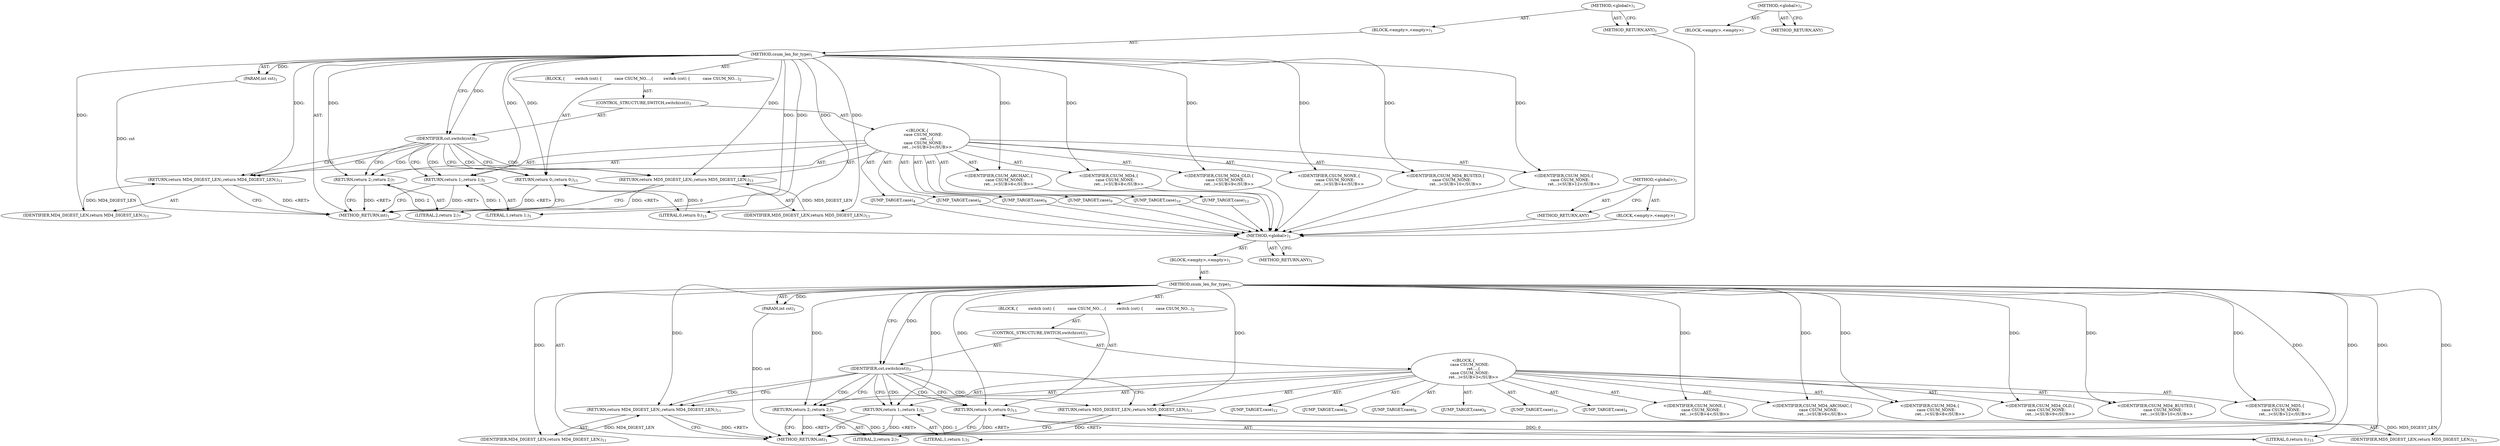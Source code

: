digraph "&lt;global&gt;" {
vulnerable_6 [label=<(METHOD,&lt;global&gt;)<SUB>1</SUB>>];
vulnerable_7 [label=<(BLOCK,&lt;empty&gt;,&lt;empty&gt;)<SUB>1</SUB>>];
vulnerable_8 [label=<(METHOD,csum_len_for_type)<SUB>1</SUB>>];
vulnerable_9 [label=<(PARAM,int cst)<SUB>1</SUB>>];
vulnerable_10 [label=<(BLOCK,{
        switch (cst) {
          case CSUM_NO...,{
        switch (cst) {
          case CSUM_NO...)<SUB>2</SUB>>];
vulnerable_11 [label=<(CONTROL_STRUCTURE,SWITCH,switch(cst))<SUB>3</SUB>>];
vulnerable_12 [label=<(IDENTIFIER,cst,switch(cst))<SUB>3</SUB>>];
vulnerable_13 [label="<(BLOCK,{
          case CSUM_NONE:
                ret...,{
          case CSUM_NONE:
                ret...)<SUB>3</SUB>>"];
vulnerable_14 [label=<(JUMP_TARGET,case)<SUB>4</SUB>>];
vulnerable_15 [label="<(IDENTIFIER,CSUM_NONE,{
          case CSUM_NONE:
                ret...)<SUB>4</SUB>>"];
vulnerable_16 [label=<(RETURN,return 1;,return 1;)<SUB>5</SUB>>];
vulnerable_17 [label=<(LITERAL,1,return 1;)<SUB>5</SUB>>];
vulnerable_18 [label=<(JUMP_TARGET,case)<SUB>6</SUB>>];
vulnerable_19 [label="<(IDENTIFIER,CSUM_ARCHAIC,{
          case CSUM_NONE:
                ret...)<SUB>6</SUB>>"];
vulnerable_20 [label=<(RETURN,return 2;,return 2;)<SUB>7</SUB>>];
vulnerable_21 [label=<(LITERAL,2,return 2;)<SUB>7</SUB>>];
vulnerable_22 [label=<(JUMP_TARGET,case)<SUB>8</SUB>>];
vulnerable_23 [label="<(IDENTIFIER,CSUM_MD4,{
          case CSUM_NONE:
                ret...)<SUB>8</SUB>>"];
vulnerable_24 [label=<(JUMP_TARGET,case)<SUB>9</SUB>>];
vulnerable_25 [label="<(IDENTIFIER,CSUM_MD4_OLD,{
          case CSUM_NONE:
                ret...)<SUB>9</SUB>>"];
vulnerable_26 [label=<(JUMP_TARGET,case)<SUB>10</SUB>>];
vulnerable_27 [label="<(IDENTIFIER,CSUM_MD4_BUSTED,{
          case CSUM_NONE:
                ret...)<SUB>10</SUB>>"];
vulnerable_28 [label=<(RETURN,return MD4_DIGEST_LEN;,return MD4_DIGEST_LEN;)<SUB>11</SUB>>];
vulnerable_29 [label=<(IDENTIFIER,MD4_DIGEST_LEN,return MD4_DIGEST_LEN;)<SUB>11</SUB>>];
vulnerable_30 [label=<(JUMP_TARGET,case)<SUB>12</SUB>>];
vulnerable_31 [label="<(IDENTIFIER,CSUM_MD5,{
          case CSUM_NONE:
                ret...)<SUB>12</SUB>>"];
vulnerable_32 [label=<(RETURN,return MD5_DIGEST_LEN;,return MD5_DIGEST_LEN;)<SUB>13</SUB>>];
vulnerable_33 [label=<(IDENTIFIER,MD5_DIGEST_LEN,return MD5_DIGEST_LEN;)<SUB>13</SUB>>];
vulnerable_34 [label=<(RETURN,return 0;,return 0;)<SUB>15</SUB>>];
vulnerable_35 [label=<(LITERAL,0,return 0;)<SUB>15</SUB>>];
vulnerable_36 [label=<(METHOD_RETURN,int)<SUB>1</SUB>>];
vulnerable_38 [label=<(METHOD_RETURN,ANY)<SUB>1</SUB>>];
vulnerable_47 [label=<(METHOD,&lt;global&gt;)<SUB>1</SUB>>];
vulnerable_48 [label=<(BLOCK,&lt;empty&gt;,&lt;empty&gt;)>];
vulnerable_49 [label=<(METHOD_RETURN,ANY)>];
fixed_6 [label=<(METHOD,&lt;global&gt;)<SUB>1</SUB>>];
fixed_7 [label=<(BLOCK,&lt;empty&gt;,&lt;empty&gt;)<SUB>1</SUB>>];
fixed_8 [label=<(METHOD,csum_len_for_type)<SUB>1</SUB>>];
fixed_9 [label=<(PARAM,int cst)<SUB>1</SUB>>];
fixed_10 [label=<(BLOCK,{
        switch (cst) {
          case CSUM_NO...,{
        switch (cst) {
          case CSUM_NO...)<SUB>2</SUB>>];
fixed_11 [label=<(CONTROL_STRUCTURE,SWITCH,switch(cst))<SUB>3</SUB>>];
fixed_12 [label=<(IDENTIFIER,cst,switch(cst))<SUB>3</SUB>>];
fixed_13 [label="<(BLOCK,{
          case CSUM_NONE:
                ret...,{
          case CSUM_NONE:
                ret...)<SUB>3</SUB>>"];
fixed_14 [label=<(JUMP_TARGET,case)<SUB>4</SUB>>];
fixed_15 [label="<(IDENTIFIER,CSUM_NONE,{
          case CSUM_NONE:
                ret...)<SUB>4</SUB>>"];
fixed_16 [label=<(RETURN,return 1;,return 1;)<SUB>5</SUB>>];
fixed_17 [label=<(LITERAL,1,return 1;)<SUB>5</SUB>>];
fixed_18 [label=<(JUMP_TARGET,case)<SUB>6</SUB>>];
fixed_19 [label="<(IDENTIFIER,CSUM_MD4_ARCHAIC,{
          case CSUM_NONE:
                ret...)<SUB>6</SUB>>"];
fixed_20 [label=<(RETURN,return 2;,return 2;)<SUB>7</SUB>>];
fixed_21 [label=<(LITERAL,2,return 2;)<SUB>7</SUB>>];
fixed_22 [label=<(JUMP_TARGET,case)<SUB>8</SUB>>];
fixed_23 [label="<(IDENTIFIER,CSUM_MD4,{
          case CSUM_NONE:
                ret...)<SUB>8</SUB>>"];
fixed_24 [label=<(JUMP_TARGET,case)<SUB>9</SUB>>];
fixed_25 [label="<(IDENTIFIER,CSUM_MD4_OLD,{
          case CSUM_NONE:
                ret...)<SUB>9</SUB>>"];
fixed_26 [label=<(JUMP_TARGET,case)<SUB>10</SUB>>];
fixed_27 [label="<(IDENTIFIER,CSUM_MD4_BUSTED,{
          case CSUM_NONE:
                ret...)<SUB>10</SUB>>"];
fixed_28 [label=<(RETURN,return MD4_DIGEST_LEN;,return MD4_DIGEST_LEN;)<SUB>11</SUB>>];
fixed_29 [label=<(IDENTIFIER,MD4_DIGEST_LEN,return MD4_DIGEST_LEN;)<SUB>11</SUB>>];
fixed_30 [label=<(JUMP_TARGET,case)<SUB>12</SUB>>];
fixed_31 [label="<(IDENTIFIER,CSUM_MD5,{
          case CSUM_NONE:
                ret...)<SUB>12</SUB>>"];
fixed_32 [label=<(RETURN,return MD5_DIGEST_LEN;,return MD5_DIGEST_LEN;)<SUB>13</SUB>>];
fixed_33 [label=<(IDENTIFIER,MD5_DIGEST_LEN,return MD5_DIGEST_LEN;)<SUB>13</SUB>>];
fixed_34 [label=<(RETURN,return 0;,return 0;)<SUB>15</SUB>>];
fixed_35 [label=<(LITERAL,0,return 0;)<SUB>15</SUB>>];
fixed_36 [label=<(METHOD_RETURN,int)<SUB>1</SUB>>];
fixed_38 [label=<(METHOD_RETURN,ANY)<SUB>1</SUB>>];
fixed_47 [label=<(METHOD,&lt;global&gt;)<SUB>1</SUB>>];
fixed_48 [label=<(BLOCK,&lt;empty&gt;,&lt;empty&gt;)>];
fixed_49 [label=<(METHOD_RETURN,ANY)>];
vulnerable_6 -> vulnerable_7  [key=0, label="AST: "];
vulnerable_6 -> vulnerable_38  [key=0, label="AST: "];
vulnerable_6 -> vulnerable_38  [key=1, label="CFG: "];
vulnerable_7 -> vulnerable_8  [key=0, label="AST: "];
vulnerable_8 -> vulnerable_9  [key=0, label="AST: "];
vulnerable_8 -> vulnerable_9  [key=1, label="DDG: "];
vulnerable_8 -> vulnerable_10  [key=0, label="AST: "];
vulnerable_8 -> vulnerable_36  [key=0, label="AST: "];
vulnerable_8 -> vulnerable_12  [key=0, label="CFG: "];
vulnerable_8 -> vulnerable_12  [key=1, label="DDG: "];
vulnerable_8 -> vulnerable_34  [key=0, label="DDG: "];
vulnerable_8 -> vulnerable_35  [key=0, label="DDG: "];
vulnerable_8 -> vulnerable_15  [key=0, label="DDG: "];
vulnerable_8 -> vulnerable_16  [key=0, label="DDG: "];
vulnerable_8 -> vulnerable_19  [key=0, label="DDG: "];
vulnerable_8 -> vulnerable_20  [key=0, label="DDG: "];
vulnerable_8 -> vulnerable_23  [key=0, label="DDG: "];
vulnerable_8 -> vulnerable_25  [key=0, label="DDG: "];
vulnerable_8 -> vulnerable_27  [key=0, label="DDG: "];
vulnerable_8 -> vulnerable_28  [key=0, label="DDG: "];
vulnerable_8 -> vulnerable_31  [key=0, label="DDG: "];
vulnerable_8 -> vulnerable_32  [key=0, label="DDG: "];
vulnerable_8 -> vulnerable_17  [key=0, label="DDG: "];
vulnerable_8 -> vulnerable_21  [key=0, label="DDG: "];
vulnerable_8 -> vulnerable_29  [key=0, label="DDG: "];
vulnerable_8 -> vulnerable_33  [key=0, label="DDG: "];
vulnerable_9 -> vulnerable_36  [key=0, label="DDG: cst"];
vulnerable_10 -> vulnerable_11  [key=0, label="AST: "];
vulnerable_10 -> vulnerable_34  [key=0, label="AST: "];
vulnerable_11 -> vulnerable_12  [key=0, label="AST: "];
vulnerable_11 -> vulnerable_13  [key=0, label="AST: "];
vulnerable_12 -> vulnerable_16  [key=0, label="CFG: "];
vulnerable_12 -> vulnerable_16  [key=1, label="CDG: "];
vulnerable_12 -> vulnerable_20  [key=0, label="CFG: "];
vulnerable_12 -> vulnerable_20  [key=1, label="CDG: "];
vulnerable_12 -> vulnerable_28  [key=0, label="CFG: "];
vulnerable_12 -> vulnerable_28  [key=1, label="CDG: "];
vulnerable_12 -> vulnerable_32  [key=0, label="CFG: "];
vulnerable_12 -> vulnerable_32  [key=1, label="CDG: "];
vulnerable_12 -> vulnerable_34  [key=0, label="CFG: "];
vulnerable_12 -> vulnerable_34  [key=1, label="CDG: "];
vulnerable_13 -> vulnerable_14  [key=0, label="AST: "];
vulnerable_13 -> vulnerable_15  [key=0, label="AST: "];
vulnerable_13 -> vulnerable_16  [key=0, label="AST: "];
vulnerable_13 -> vulnerable_18  [key=0, label="AST: "];
vulnerable_13 -> vulnerable_19  [key=0, label="AST: "];
vulnerable_13 -> vulnerable_20  [key=0, label="AST: "];
vulnerable_13 -> vulnerable_22  [key=0, label="AST: "];
vulnerable_13 -> vulnerable_23  [key=0, label="AST: "];
vulnerable_13 -> vulnerable_24  [key=0, label="AST: "];
vulnerable_13 -> vulnerable_25  [key=0, label="AST: "];
vulnerable_13 -> vulnerable_26  [key=0, label="AST: "];
vulnerable_13 -> vulnerable_27  [key=0, label="AST: "];
vulnerable_13 -> vulnerable_28  [key=0, label="AST: "];
vulnerable_13 -> vulnerable_30  [key=0, label="AST: "];
vulnerable_13 -> vulnerable_31  [key=0, label="AST: "];
vulnerable_13 -> vulnerable_32  [key=0, label="AST: "];
vulnerable_14 -> fixed_6  [key=0];
vulnerable_15 -> fixed_6  [key=0];
vulnerable_16 -> vulnerable_17  [key=0, label="AST: "];
vulnerable_16 -> vulnerable_36  [key=0, label="CFG: "];
vulnerable_16 -> vulnerable_36  [key=1, label="DDG: &lt;RET&gt;"];
vulnerable_17 -> vulnerable_16  [key=0, label="DDG: 1"];
vulnerable_18 -> fixed_6  [key=0];
vulnerable_19 -> fixed_6  [key=0];
vulnerable_20 -> vulnerable_21  [key=0, label="AST: "];
vulnerable_20 -> vulnerable_36  [key=0, label="CFG: "];
vulnerable_20 -> vulnerable_36  [key=1, label="DDG: &lt;RET&gt;"];
vulnerable_21 -> vulnerable_20  [key=0, label="DDG: 2"];
vulnerable_22 -> fixed_6  [key=0];
vulnerable_23 -> fixed_6  [key=0];
vulnerable_24 -> fixed_6  [key=0];
vulnerable_25 -> fixed_6  [key=0];
vulnerable_26 -> fixed_6  [key=0];
vulnerable_27 -> fixed_6  [key=0];
vulnerable_28 -> vulnerable_29  [key=0, label="AST: "];
vulnerable_28 -> vulnerable_36  [key=0, label="CFG: "];
vulnerable_28 -> vulnerable_36  [key=1, label="DDG: &lt;RET&gt;"];
vulnerable_29 -> vulnerable_28  [key=0, label="DDG: MD4_DIGEST_LEN"];
vulnerable_30 -> fixed_6  [key=0];
vulnerable_31 -> fixed_6  [key=0];
vulnerable_32 -> vulnerable_33  [key=0, label="AST: "];
vulnerable_32 -> vulnerable_36  [key=0, label="CFG: "];
vulnerable_32 -> vulnerable_36  [key=1, label="DDG: &lt;RET&gt;"];
vulnerable_33 -> vulnerable_32  [key=0, label="DDG: MD5_DIGEST_LEN"];
vulnerable_34 -> vulnerable_35  [key=0, label="AST: "];
vulnerable_34 -> vulnerable_36  [key=0, label="CFG: "];
vulnerable_34 -> vulnerable_36  [key=1, label="DDG: &lt;RET&gt;"];
vulnerable_35 -> vulnerable_34  [key=0, label="DDG: 0"];
vulnerable_36 -> fixed_6  [key=0];
vulnerable_38 -> fixed_6  [key=0];
vulnerable_47 -> vulnerable_48  [key=0, label="AST: "];
vulnerable_47 -> vulnerable_49  [key=0, label="AST: "];
vulnerable_47 -> vulnerable_49  [key=1, label="CFG: "];
vulnerable_48 -> fixed_6  [key=0];
vulnerable_49 -> fixed_6  [key=0];
fixed_6 -> fixed_7  [key=0, label="AST: "];
fixed_6 -> fixed_38  [key=0, label="AST: "];
fixed_6 -> fixed_38  [key=1, label="CFG: "];
fixed_7 -> fixed_8  [key=0, label="AST: "];
fixed_8 -> fixed_9  [key=0, label="AST: "];
fixed_8 -> fixed_9  [key=1, label="DDG: "];
fixed_8 -> fixed_10  [key=0, label="AST: "];
fixed_8 -> fixed_36  [key=0, label="AST: "];
fixed_8 -> fixed_12  [key=0, label="CFG: "];
fixed_8 -> fixed_12  [key=1, label="DDG: "];
fixed_8 -> fixed_34  [key=0, label="DDG: "];
fixed_8 -> fixed_35  [key=0, label="DDG: "];
fixed_8 -> fixed_15  [key=0, label="DDG: "];
fixed_8 -> fixed_16  [key=0, label="DDG: "];
fixed_8 -> fixed_19  [key=0, label="DDG: "];
fixed_8 -> fixed_20  [key=0, label="DDG: "];
fixed_8 -> fixed_23  [key=0, label="DDG: "];
fixed_8 -> fixed_25  [key=0, label="DDG: "];
fixed_8 -> fixed_27  [key=0, label="DDG: "];
fixed_8 -> fixed_28  [key=0, label="DDG: "];
fixed_8 -> fixed_31  [key=0, label="DDG: "];
fixed_8 -> fixed_32  [key=0, label="DDG: "];
fixed_8 -> fixed_17  [key=0, label="DDG: "];
fixed_8 -> fixed_21  [key=0, label="DDG: "];
fixed_8 -> fixed_29  [key=0, label="DDG: "];
fixed_8 -> fixed_33  [key=0, label="DDG: "];
fixed_9 -> fixed_36  [key=0, label="DDG: cst"];
fixed_10 -> fixed_11  [key=0, label="AST: "];
fixed_10 -> fixed_34  [key=0, label="AST: "];
fixed_11 -> fixed_12  [key=0, label="AST: "];
fixed_11 -> fixed_13  [key=0, label="AST: "];
fixed_12 -> fixed_16  [key=0, label="CFG: "];
fixed_12 -> fixed_16  [key=1, label="CDG: "];
fixed_12 -> fixed_20  [key=0, label="CFG: "];
fixed_12 -> fixed_20  [key=1, label="CDG: "];
fixed_12 -> fixed_28  [key=0, label="CFG: "];
fixed_12 -> fixed_28  [key=1, label="CDG: "];
fixed_12 -> fixed_32  [key=0, label="CFG: "];
fixed_12 -> fixed_32  [key=1, label="CDG: "];
fixed_12 -> fixed_34  [key=0, label="CFG: "];
fixed_12 -> fixed_34  [key=1, label="CDG: "];
fixed_13 -> fixed_14  [key=0, label="AST: "];
fixed_13 -> fixed_15  [key=0, label="AST: "];
fixed_13 -> fixed_16  [key=0, label="AST: "];
fixed_13 -> fixed_18  [key=0, label="AST: "];
fixed_13 -> fixed_19  [key=0, label="AST: "];
fixed_13 -> fixed_20  [key=0, label="AST: "];
fixed_13 -> fixed_22  [key=0, label="AST: "];
fixed_13 -> fixed_23  [key=0, label="AST: "];
fixed_13 -> fixed_24  [key=0, label="AST: "];
fixed_13 -> fixed_25  [key=0, label="AST: "];
fixed_13 -> fixed_26  [key=0, label="AST: "];
fixed_13 -> fixed_27  [key=0, label="AST: "];
fixed_13 -> fixed_28  [key=0, label="AST: "];
fixed_13 -> fixed_30  [key=0, label="AST: "];
fixed_13 -> fixed_31  [key=0, label="AST: "];
fixed_13 -> fixed_32  [key=0, label="AST: "];
fixed_16 -> fixed_17  [key=0, label="AST: "];
fixed_16 -> fixed_36  [key=0, label="CFG: "];
fixed_16 -> fixed_36  [key=1, label="DDG: &lt;RET&gt;"];
fixed_17 -> fixed_16  [key=0, label="DDG: 1"];
fixed_20 -> fixed_21  [key=0, label="AST: "];
fixed_20 -> fixed_36  [key=0, label="CFG: "];
fixed_20 -> fixed_36  [key=1, label="DDG: &lt;RET&gt;"];
fixed_21 -> fixed_20  [key=0, label="DDG: 2"];
fixed_28 -> fixed_29  [key=0, label="AST: "];
fixed_28 -> fixed_36  [key=0, label="CFG: "];
fixed_28 -> fixed_36  [key=1, label="DDG: &lt;RET&gt;"];
fixed_29 -> fixed_28  [key=0, label="DDG: MD4_DIGEST_LEN"];
fixed_32 -> fixed_33  [key=0, label="AST: "];
fixed_32 -> fixed_36  [key=0, label="CFG: "];
fixed_32 -> fixed_36  [key=1, label="DDG: &lt;RET&gt;"];
fixed_33 -> fixed_32  [key=0, label="DDG: MD5_DIGEST_LEN"];
fixed_34 -> fixed_35  [key=0, label="AST: "];
fixed_34 -> fixed_36  [key=0, label="CFG: "];
fixed_34 -> fixed_36  [key=1, label="DDG: &lt;RET&gt;"];
fixed_35 -> fixed_34  [key=0, label="DDG: 0"];
fixed_47 -> fixed_48  [key=0, label="AST: "];
fixed_47 -> fixed_49  [key=0, label="AST: "];
fixed_47 -> fixed_49  [key=1, label="CFG: "];
}
